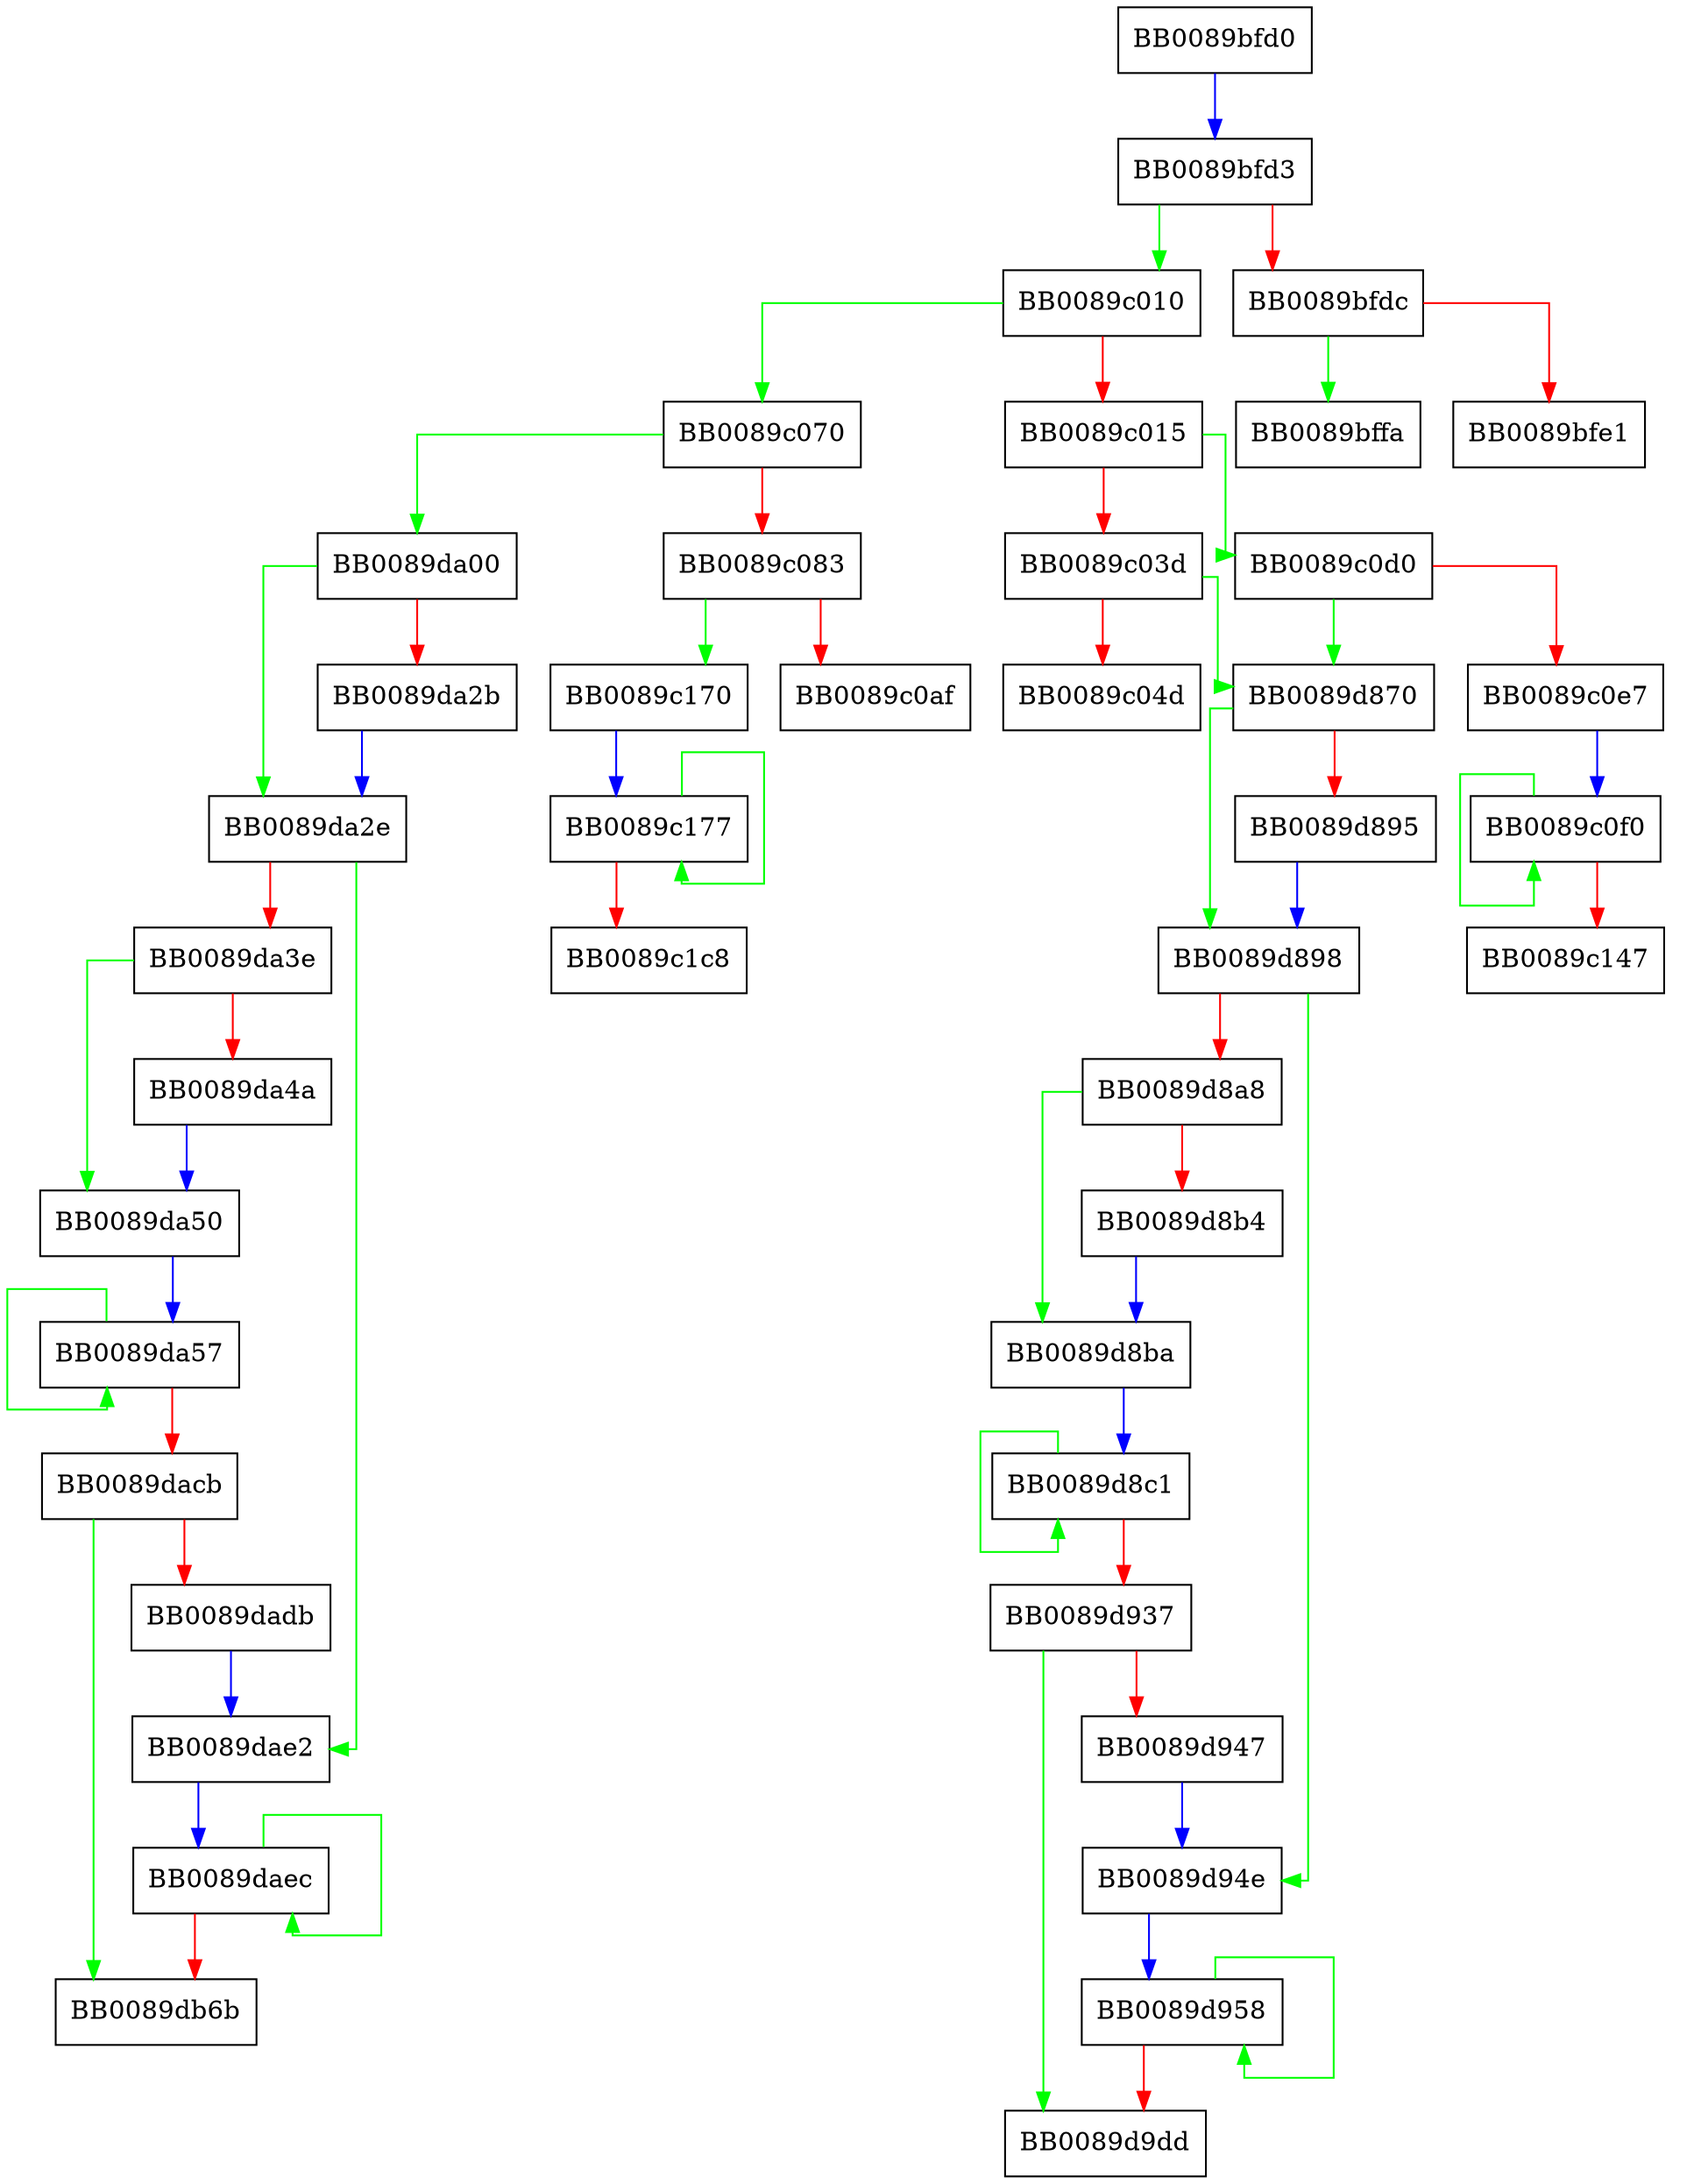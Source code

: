 digraph __memcpy_ssse3_back {
  node [shape="box"];
  graph [splines=ortho];
  BB0089bfd0 -> BB0089bfd3 [color="blue"];
  BB0089bfd3 -> BB0089c010 [color="green"];
  BB0089bfd3 -> BB0089bfdc [color="red"];
  BB0089bfdc -> BB0089bffa [color="green"];
  BB0089bfdc -> BB0089bfe1 [color="red"];
  BB0089c010 -> BB0089c070 [color="green"];
  BB0089c010 -> BB0089c015 [color="red"];
  BB0089c015 -> BB0089c0d0 [color="green"];
  BB0089c015 -> BB0089c03d [color="red"];
  BB0089c03d -> BB0089d870 [color="green"];
  BB0089c03d -> BB0089c04d [color="red"];
  BB0089c070 -> BB0089da00 [color="green"];
  BB0089c070 -> BB0089c083 [color="red"];
  BB0089c083 -> BB0089c170 [color="green"];
  BB0089c083 -> BB0089c0af [color="red"];
  BB0089c0d0 -> BB0089d870 [color="green"];
  BB0089c0d0 -> BB0089c0e7 [color="red"];
  BB0089c0e7 -> BB0089c0f0 [color="blue"];
  BB0089c0f0 -> BB0089c0f0 [color="green"];
  BB0089c0f0 -> BB0089c147 [color="red"];
  BB0089c170 -> BB0089c177 [color="blue"];
  BB0089c177 -> BB0089c177 [color="green"];
  BB0089c177 -> BB0089c1c8 [color="red"];
  BB0089d870 -> BB0089d898 [color="green"];
  BB0089d870 -> BB0089d895 [color="red"];
  BB0089d895 -> BB0089d898 [color="blue"];
  BB0089d898 -> BB0089d94e [color="green"];
  BB0089d898 -> BB0089d8a8 [color="red"];
  BB0089d8a8 -> BB0089d8ba [color="green"];
  BB0089d8a8 -> BB0089d8b4 [color="red"];
  BB0089d8b4 -> BB0089d8ba [color="blue"];
  BB0089d8ba -> BB0089d8c1 [color="blue"];
  BB0089d8c1 -> BB0089d8c1 [color="green"];
  BB0089d8c1 -> BB0089d937 [color="red"];
  BB0089d937 -> BB0089d9dd [color="green"];
  BB0089d937 -> BB0089d947 [color="red"];
  BB0089d947 -> BB0089d94e [color="blue"];
  BB0089d94e -> BB0089d958 [color="blue"];
  BB0089d958 -> BB0089d958 [color="green"];
  BB0089d958 -> BB0089d9dd [color="red"];
  BB0089da00 -> BB0089da2e [color="green"];
  BB0089da00 -> BB0089da2b [color="red"];
  BB0089da2b -> BB0089da2e [color="blue"];
  BB0089da2e -> BB0089dae2 [color="green"];
  BB0089da2e -> BB0089da3e [color="red"];
  BB0089da3e -> BB0089da50 [color="green"];
  BB0089da3e -> BB0089da4a [color="red"];
  BB0089da4a -> BB0089da50 [color="blue"];
  BB0089da50 -> BB0089da57 [color="blue"];
  BB0089da57 -> BB0089da57 [color="green"];
  BB0089da57 -> BB0089dacb [color="red"];
  BB0089dacb -> BB0089db6b [color="green"];
  BB0089dacb -> BB0089dadb [color="red"];
  BB0089dadb -> BB0089dae2 [color="blue"];
  BB0089dae2 -> BB0089daec [color="blue"];
  BB0089daec -> BB0089daec [color="green"];
  BB0089daec -> BB0089db6b [color="red"];
}